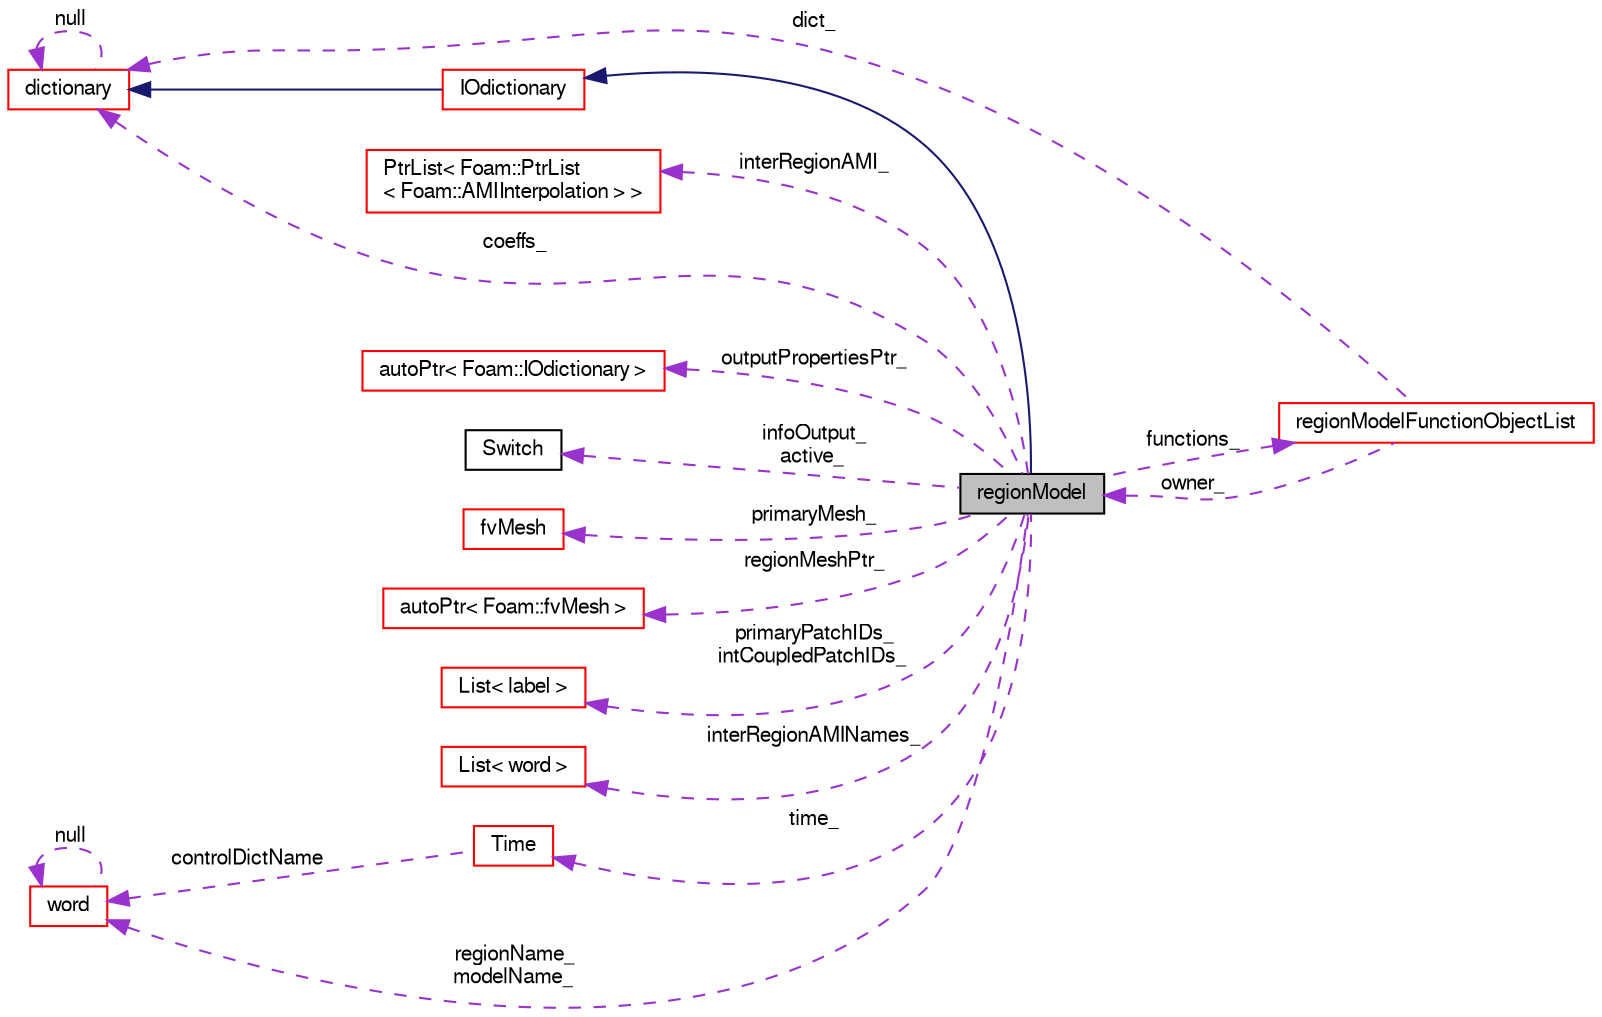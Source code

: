 digraph "regionModel"
{
  bgcolor="transparent";
  edge [fontname="FreeSans",fontsize="10",labelfontname="FreeSans",labelfontsize="10"];
  node [fontname="FreeSans",fontsize="10",shape=record];
  rankdir="LR";
  Node29 [label="regionModel",height=0.2,width=0.4,color="black", fillcolor="grey75", style="filled", fontcolor="black"];
  Node30 -> Node29 [dir="back",color="midnightblue",fontsize="10",style="solid",fontname="FreeSans"];
  Node30 [label="IOdictionary",height=0.2,width=0.4,color="red",URL="$a26158.html",tooltip="IOdictionary is derived from dictionary and IOobject to give the dictionary automatic IO functionalit..."];
  Node38 -> Node30 [dir="back",color="midnightblue",fontsize="10",style="solid",fontname="FreeSans"];
  Node38 [label="dictionary",height=0.2,width=0.4,color="red",URL="$a26014.html",tooltip="A list of keyword definitions, which are a keyword followed by any number of values (e..."];
  Node38 -> Node38 [dir="back",color="darkorchid3",fontsize="10",style="dashed",label=" null" ,fontname="FreeSans"];
  Node51 -> Node29 [dir="back",color="darkorchid3",fontsize="10",style="dashed",label=" outputPropertiesPtr_" ,fontname="FreeSans"];
  Node51 [label="autoPtr\< Foam::IOdictionary \>",height=0.2,width=0.4,color="red",URL="$a25958.html"];
  Node53 -> Node29 [dir="back",color="darkorchid3",fontsize="10",style="dashed",label=" infoOutput_\nactive_" ,fontname="FreeSans"];
  Node53 [label="Switch",height=0.2,width=0.4,color="black",URL="$a27626.html",tooltip="A simple wrapper around bool so that it can be read as a word: true/false, on/off, yes/no, y/n, t/f, or none. "];
  Node54 -> Node29 [dir="back",color="darkorchid3",fontsize="10",style="dashed",label=" functions_" ,fontname="FreeSans"];
  Node54 [label="regionModelFunctionObjectList",height=0.2,width=0.4,color="red",URL="$a29010.html"];
  Node29 -> Node54 [dir="back",color="darkorchid3",fontsize="10",style="dashed",label=" owner_" ,fontname="FreeSans"];
  Node38 -> Node54 [dir="back",color="darkorchid3",fontsize="10",style="dashed",label=" dict_" ,fontname="FreeSans"];
  Node57 -> Node29 [dir="back",color="darkorchid3",fontsize="10",style="dashed",label=" primaryMesh_" ,fontname="FreeSans"];
  Node57 [label="fvMesh",height=0.2,width=0.4,color="red",URL="$a22766.html",tooltip="Mesh data needed to do the Finite Volume discretisation. "];
  Node71 -> Node29 [dir="back",color="darkorchid3",fontsize="10",style="dashed",label=" regionMeshPtr_" ,fontname="FreeSans"];
  Node71 [label="autoPtr\< Foam::fvMesh \>",height=0.2,width=0.4,color="red",URL="$a25958.html"];
  Node38 -> Node29 [dir="back",color="darkorchid3",fontsize="10",style="dashed",label=" coeffs_" ,fontname="FreeSans"];
  Node72 -> Node29 [dir="back",color="darkorchid3",fontsize="10",style="dashed",label=" primaryPatchIDs_\nintCoupledPatchIDs_" ,fontname="FreeSans"];
  Node72 [label="List\< label \>",height=0.2,width=0.4,color="red",URL="$a25694.html"];
  Node76 -> Node29 [dir="back",color="darkorchid3",fontsize="10",style="dashed",label=" interRegionAMINames_" ,fontname="FreeSans"];
  Node76 [label="List\< word \>",height=0.2,width=0.4,color="red",URL="$a25694.html"];
  Node78 -> Node29 [dir="back",color="darkorchid3",fontsize="10",style="dashed",label=" time_" ,fontname="FreeSans"];
  Node78 [label="Time",height=0.2,width=0.4,color="red",URL="$a26350.html",tooltip="Class to control time during OpenFOAM simulations that is also the top-level objectRegistry. "];
  Node62 -> Node78 [dir="back",color="darkorchid3",fontsize="10",style="dashed",label=" controlDictName" ,fontname="FreeSans"];
  Node62 [label="word",height=0.2,width=0.4,color="red",URL="$a28258.html",tooltip="A class for handling words, derived from string. "];
  Node62 -> Node62 [dir="back",color="darkorchid3",fontsize="10",style="dashed",label=" null" ,fontname="FreeSans"];
  Node62 -> Node29 [dir="back",color="darkorchid3",fontsize="10",style="dashed",label=" regionName_\nmodelName_" ,fontname="FreeSans"];
  Node98 -> Node29 [dir="back",color="darkorchid3",fontsize="10",style="dashed",label=" interRegionAMI_" ,fontname="FreeSans"];
  Node98 [label="PtrList\< Foam::PtrList\l\< Foam::AMIInterpolation \> \>",height=0.2,width=0.4,color="red",URL="$a25914.html"];
}
